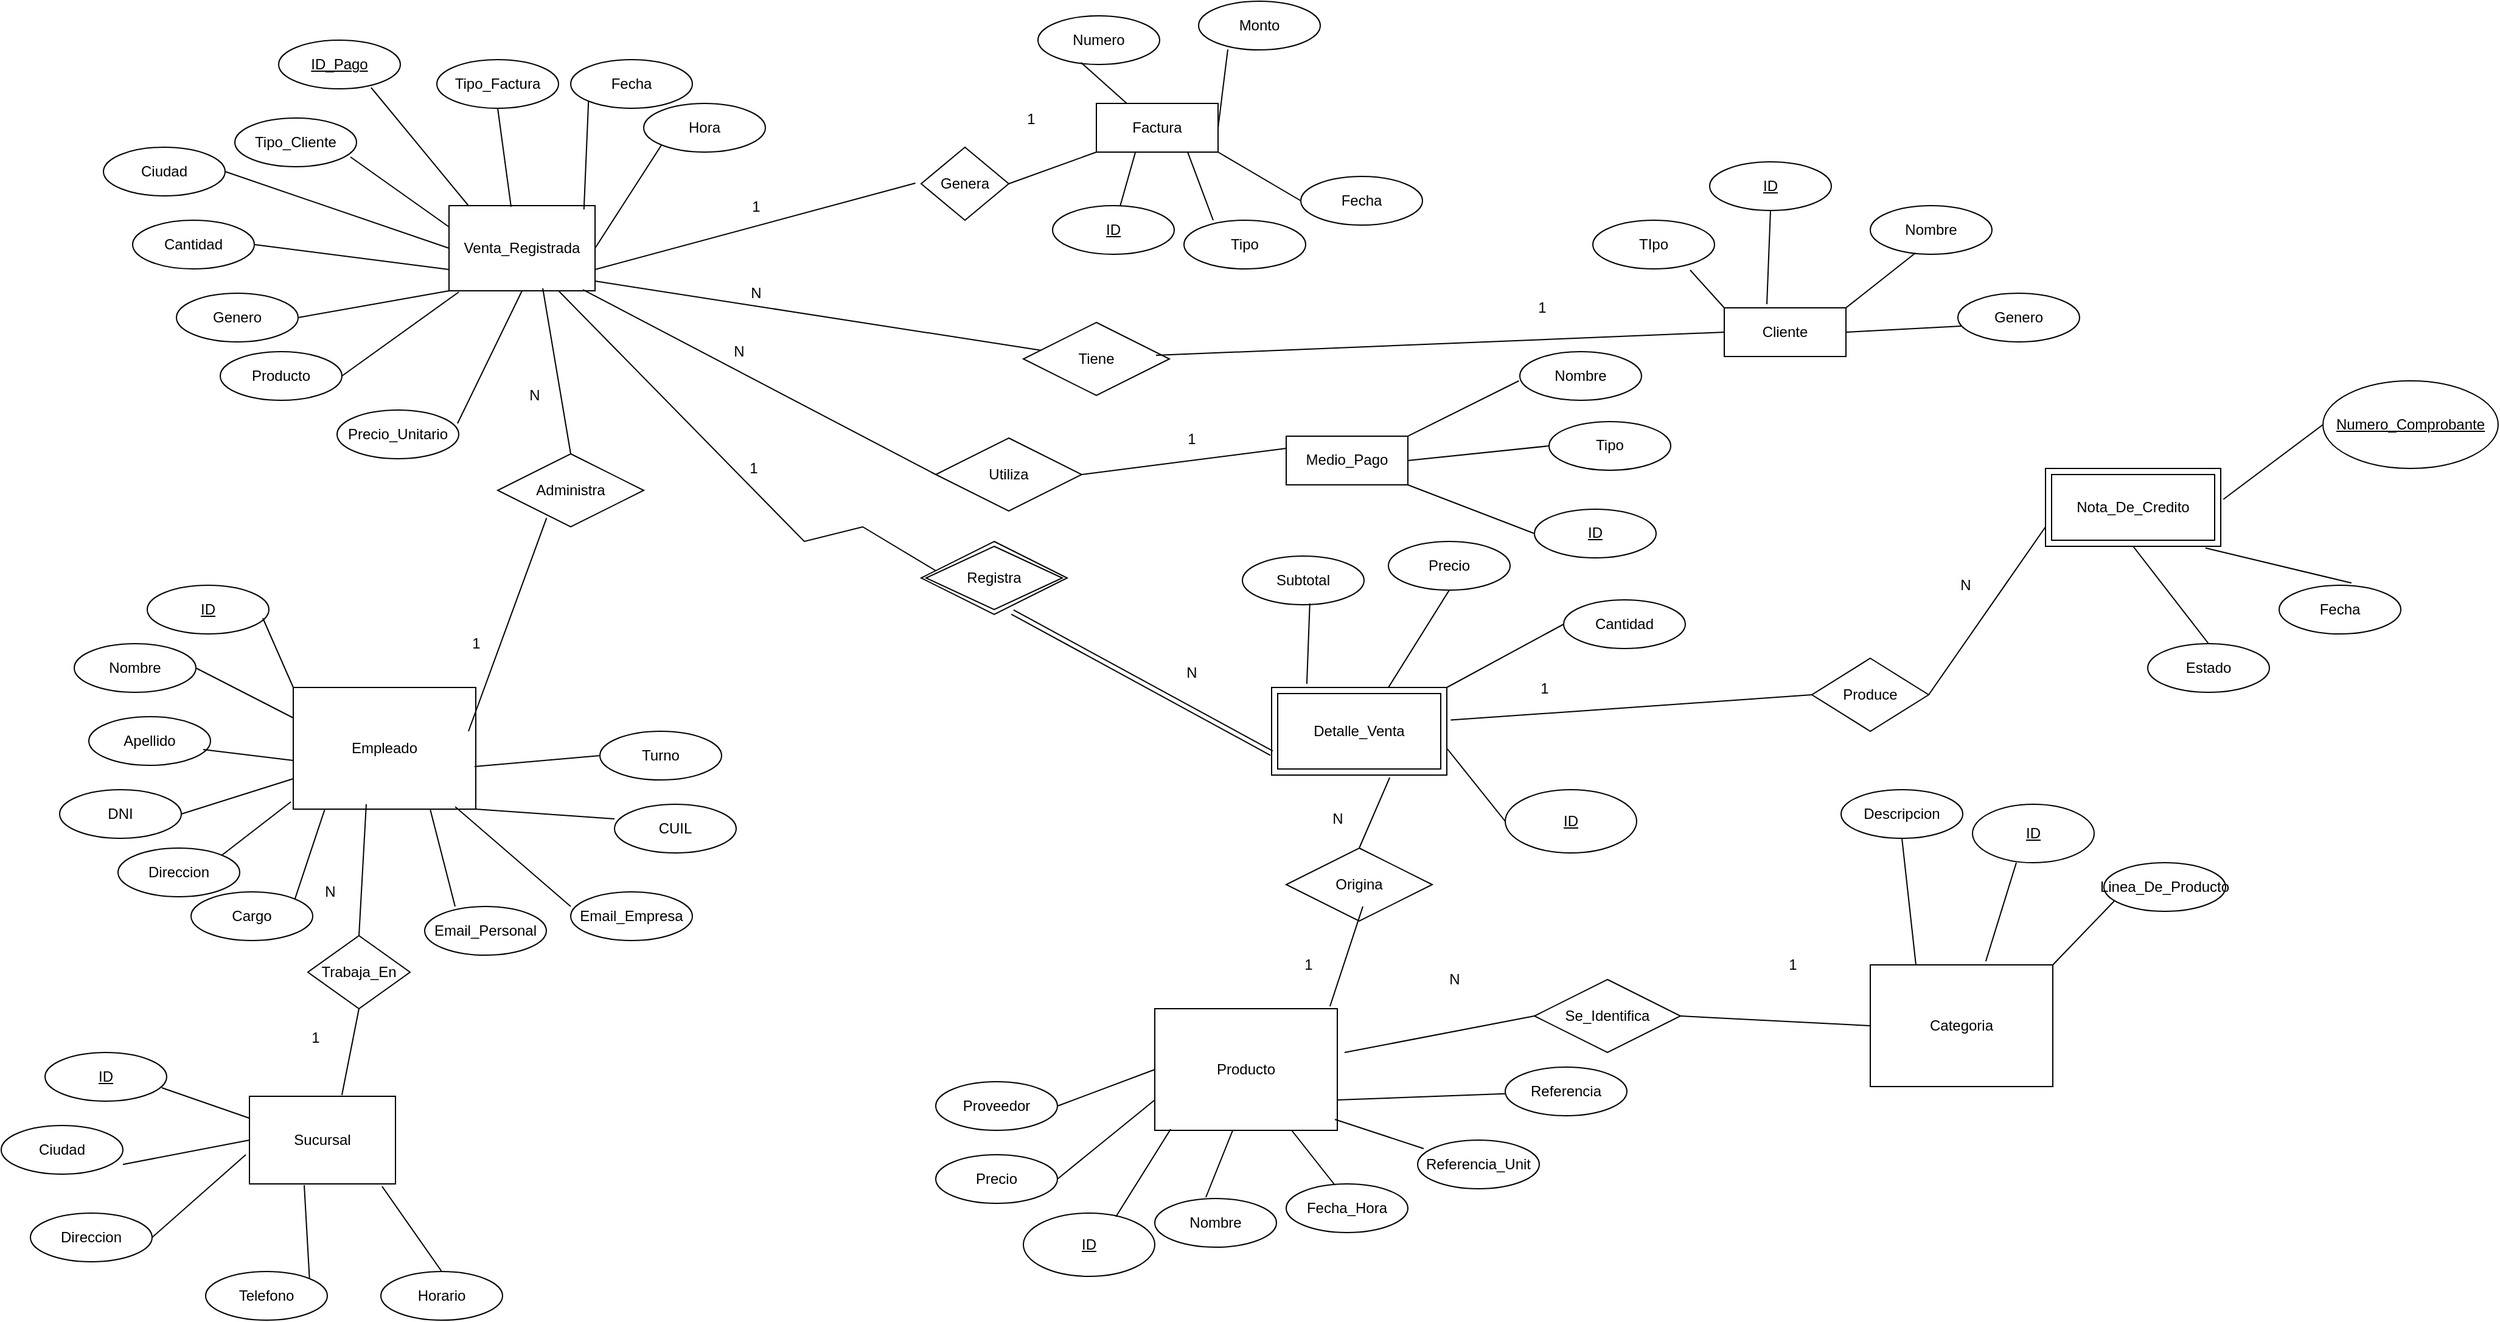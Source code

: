 <mxfile version="26.0.14">
  <diagram name="Página-1" id="UsycYZGFSsphmftQ30QH">
    <mxGraphModel grid="1" page="1" gridSize="12" guides="0" tooltips="1" connect="1" arrows="1" fold="1" pageScale="1" pageWidth="2200" pageHeight="2200" math="0" shadow="0">
      <root>
        <mxCell id="0" />
        <mxCell id="1" parent="0" />
        <mxCell id="an_xKArvUmKsYVzUiVtq-6" value="Venta_Registrada" style="whiteSpace=wrap;html=1;align=center;perimeterSpacing=0;strokeWidth=1;" vertex="1" parent="1">
          <mxGeometry x="512" y="252" width="120" height="70" as="geometry" />
        </mxCell>
        <mxCell id="an_xKArvUmKsYVzUiVtq-8" value="Tipo_Cliente" style="ellipse;whiteSpace=wrap;html=1;align=center;" vertex="1" parent="1">
          <mxGeometry x="336" y="180" width="100" height="40" as="geometry" />
        </mxCell>
        <mxCell id="an_xKArvUmKsYVzUiVtq-9" value="Tipo_Factura" style="ellipse;whiteSpace=wrap;html=1;align=center;" vertex="1" parent="1">
          <mxGeometry x="502" y="132" width="100" height="40" as="geometry" />
        </mxCell>
        <mxCell id="an_xKArvUmKsYVzUiVtq-10" value="Ciudad" style="ellipse;whiteSpace=wrap;html=1;align=center;" vertex="1" parent="1">
          <mxGeometry x="228" y="204" width="100" height="40" as="geometry" />
        </mxCell>
        <mxCell id="an_xKArvUmKsYVzUiVtq-11" value="Cliente" style="whiteSpace=wrap;html=1;align=center;" vertex="1" parent="1">
          <mxGeometry x="1560" y="336" width="100" height="40" as="geometry" />
        </mxCell>
        <mxCell id="an_xKArvUmKsYVzUiVtq-12" value="ID_Pago" style="ellipse;whiteSpace=wrap;html=1;align=center;fontStyle=4;" vertex="1" parent="1">
          <mxGeometry x="372" y="116" width="100" height="40" as="geometry" />
        </mxCell>
        <mxCell id="an_xKArvUmKsYVzUiVtq-13" value="ID" style="ellipse;whiteSpace=wrap;html=1;align=center;fontStyle=4;" vertex="1" parent="1">
          <mxGeometry x="1548" y="216" width="100" height="40" as="geometry" />
        </mxCell>
        <mxCell id="an_xKArvUmKsYVzUiVtq-17" value="ID" style="ellipse;whiteSpace=wrap;html=1;align=center;fontStyle=4;" vertex="1" parent="1">
          <mxGeometry x="984" y="1080" width="108" height="52" as="geometry" />
        </mxCell>
        <mxCell id="an_xKArvUmKsYVzUiVtq-19" value="Genero" style="ellipse;whiteSpace=wrap;html=1;align=center;" vertex="1" parent="1">
          <mxGeometry x="288" y="324" width="100" height="40" as="geometry" />
        </mxCell>
        <mxCell id="an_xKArvUmKsYVzUiVtq-20" value="Fecha" style="ellipse;whiteSpace=wrap;html=1;align=center;" vertex="1" parent="1">
          <mxGeometry x="612" y="132" width="100" height="40" as="geometry" />
        </mxCell>
        <mxCell id="an_xKArvUmKsYVzUiVtq-21" value="Cantidad" style="ellipse;whiteSpace=wrap;html=1;align=center;" vertex="1" parent="1">
          <mxGeometry x="252" y="264" width="100" height="40" as="geometry" />
        </mxCell>
        <mxCell id="an_xKArvUmKsYVzUiVtq-22" value="Precio_Unitario" style="ellipse;whiteSpace=wrap;html=1;align=center;" vertex="1" parent="1">
          <mxGeometry x="420" y="420" width="100" height="40" as="geometry" />
        </mxCell>
        <mxCell id="an_xKArvUmKsYVzUiVtq-23" value="Producto" style="ellipse;whiteSpace=wrap;html=1;align=center;" vertex="1" parent="1">
          <mxGeometry x="324" y="372" width="100" height="40" as="geometry" />
        </mxCell>
        <mxCell id="an_xKArvUmKsYVzUiVtq-26" value="Hora" style="ellipse;whiteSpace=wrap;html=1;align=center;" vertex="1" parent="1">
          <mxGeometry x="672" y="168" width="100" height="40" as="geometry" />
        </mxCell>
        <mxCell id="an_xKArvUmKsYVzUiVtq-27" value="Nombre" style="ellipse;whiteSpace=wrap;html=1;align=center;" vertex="1" parent="1">
          <mxGeometry x="1392" y="372" width="100" height="40" as="geometry" />
        </mxCell>
        <mxCell id="an_xKArvUmKsYVzUiVtq-40" value="Tiene" style="shape=rhombus;perimeter=rhombusPerimeter;whiteSpace=wrap;html=1;align=center;" vertex="1" parent="1">
          <mxGeometry x="984" y="348" width="120" height="60" as="geometry" />
        </mxCell>
        <mxCell id="an_xKArvUmKsYVzUiVtq-42" value="Utiliza" style="shape=rhombus;perimeter=rhombusPerimeter;whiteSpace=wrap;html=1;align=center;" vertex="1" parent="1">
          <mxGeometry x="912" y="443" width="120" height="60" as="geometry" />
        </mxCell>
        <mxCell id="an_xKArvUmKsYVzUiVtq-43" value="Administra" style="shape=rhombus;perimeter=rhombusPerimeter;whiteSpace=wrap;html=1;align=center;" vertex="1" parent="1">
          <mxGeometry x="552" y="456" width="120" height="60" as="geometry" />
        </mxCell>
        <mxCell id="an_xKArvUmKsYVzUiVtq-47" value="1" style="text;html=1;align=center;verticalAlign=middle;resizable=0;points=[];autosize=1;strokeColor=none;fillColor=none;" vertex="1" parent="1">
          <mxGeometry x="1392" y="324" width="36" height="24" as="geometry" />
        </mxCell>
        <mxCell id="an_xKArvUmKsYVzUiVtq-51" value="Nombre" style="ellipse;whiteSpace=wrap;html=1;align=center;" vertex="1" parent="1">
          <mxGeometry x="1680" y="252" width="100" height="40" as="geometry" />
        </mxCell>
        <mxCell id="an_xKArvUmKsYVzUiVtq-52" value="Genero" style="ellipse;whiteSpace=wrap;html=1;align=center;" vertex="1" parent="1">
          <mxGeometry x="1752" y="324" width="100" height="40" as="geometry" />
        </mxCell>
        <mxCell id="an_xKArvUmKsYVzUiVtq-55" value="TIpo" style="ellipse;whiteSpace=wrap;html=1;align=center;" vertex="1" parent="1">
          <mxGeometry x="1452" y="264" width="100" height="40" as="geometry" />
        </mxCell>
        <mxCell id="an_xKArvUmKsYVzUiVtq-58" value="N" style="text;html=1;align=center;verticalAlign=middle;resizable=0;points=[];autosize=1;strokeColor=none;fillColor=none;" vertex="1" parent="1">
          <mxGeometry x="732" y="360" width="36" height="24" as="geometry" />
        </mxCell>
        <mxCell id="an_xKArvUmKsYVzUiVtq-66" value="" style="endArrow=none;html=1;rounded=0;entryX=0;entryY=0.5;entryDx=0;entryDy=0;exitX=0.908;exitY=0.45;exitDx=0;exitDy=0;exitPerimeter=0;" edge="1" parent="1" source="an_xKArvUmKsYVzUiVtq-40" target="an_xKArvUmKsYVzUiVtq-11">
          <mxGeometry width="50" height="50" relative="1" as="geometry">
            <mxPoint x="1044" y="458" as="sourcePoint" />
            <mxPoint x="1094" y="408" as="targetPoint" />
          </mxGeometry>
        </mxCell>
        <mxCell id="an_xKArvUmKsYVzUiVtq-67" value="Medio_Pago" style="whiteSpace=wrap;html=1;align=center;" vertex="1" parent="1">
          <mxGeometry x="1200" y="441.48" width="100" height="40" as="geometry" />
        </mxCell>
        <mxCell id="an_xKArvUmKsYVzUiVtq-68" value="1" style="text;html=1;align=center;verticalAlign=middle;resizable=0;points=[];autosize=1;strokeColor=none;fillColor=none;" vertex="1" parent="1">
          <mxGeometry x="1104" y="432" width="36" height="24" as="geometry" />
        </mxCell>
        <mxCell id="an_xKArvUmKsYVzUiVtq-69" value="Tipo" style="ellipse;whiteSpace=wrap;html=1;align=center;" vertex="1" parent="1">
          <mxGeometry x="1416" y="429.48" width="100" height="40" as="geometry" />
        </mxCell>
        <mxCell id="an_xKArvUmKsYVzUiVtq-73" value="ID" style="ellipse;whiteSpace=wrap;html=1;align=center;fontStyle=4;" vertex="1" parent="1">
          <mxGeometry x="1404" y="501.48" width="100" height="40" as="geometry" />
        </mxCell>
        <mxCell id="an_xKArvUmKsYVzUiVtq-75" value="" style="endArrow=none;html=1;rounded=0;entryX=0;entryY=0.25;entryDx=0;entryDy=0;exitX=1;exitY=0.5;exitDx=0;exitDy=0;" edge="1" parent="1" source="an_xKArvUmKsYVzUiVtq-42" target="an_xKArvUmKsYVzUiVtq-67">
          <mxGeometry width="50" height="50" relative="1" as="geometry">
            <mxPoint x="1068" y="529" as="sourcePoint" />
            <mxPoint x="1118" y="479" as="targetPoint" />
          </mxGeometry>
        </mxCell>
        <mxCell id="an_xKArvUmKsYVzUiVtq-77" value="N" style="text;html=1;align=center;verticalAlign=middle;resizable=0;points=[];autosize=1;strokeColor=none;fillColor=none;" vertex="1" parent="1">
          <mxGeometry x="746" y="312" width="36" height="24" as="geometry" />
        </mxCell>
        <mxCell id="an_xKArvUmKsYVzUiVtq-92" style="edgeStyle=none;rounded=0;orthogonalLoop=1;jettySize=auto;html=1;" edge="1" parent="1" source="an_xKArvUmKsYVzUiVtq-82">
          <mxGeometry relative="1" as="geometry">
            <mxPoint x="492" y="668" as="targetPoint" />
          </mxGeometry>
        </mxCell>
        <mxCell id="an_xKArvUmKsYVzUiVtq-82" value="Empleado" style="whiteSpace=wrap;html=1;align=center;" vertex="1" parent="1">
          <mxGeometry x="384" y="648" width="150" height="100" as="geometry" />
        </mxCell>
        <mxCell id="an_xKArvUmKsYVzUiVtq-85" value="ID" style="ellipse;whiteSpace=wrap;html=1;align=center;fontStyle=4;" vertex="1" parent="1">
          <mxGeometry x="264" y="564" width="100" height="40" as="geometry" />
        </mxCell>
        <mxCell id="an_xKArvUmKsYVzUiVtq-87" value="1" style="text;html=1;align=center;verticalAlign=middle;resizable=0;points=[];autosize=1;strokeColor=none;fillColor=none;" vertex="1" parent="1">
          <mxGeometry x="516" y="600" width="36" height="24" as="geometry" />
        </mxCell>
        <mxCell id="an_xKArvUmKsYVzUiVtq-89" value="N" style="text;html=1;align=center;verticalAlign=middle;resizable=0;points=[];autosize=1;strokeColor=none;fillColor=none;" vertex="1" parent="1">
          <mxGeometry x="564" y="396" width="36" height="24" as="geometry" />
        </mxCell>
        <mxCell id="an_xKArvUmKsYVzUiVtq-93" value="Email_Empresa" style="ellipse;whiteSpace=wrap;html=1;align=center;" vertex="1" parent="1">
          <mxGeometry x="612" y="816" width="100" height="40" as="geometry" />
        </mxCell>
        <mxCell id="an_xKArvUmKsYVzUiVtq-94" value="Email_Personal" style="ellipse;whiteSpace=wrap;html=1;align=center;" vertex="1" parent="1">
          <mxGeometry x="492" y="828" width="100" height="40" as="geometry" />
        </mxCell>
        <mxCell id="an_xKArvUmKsYVzUiVtq-95" value="Direccion" style="ellipse;whiteSpace=wrap;html=1;align=center;" vertex="1" parent="1">
          <mxGeometry x="240" y="780" width="100" height="40" as="geometry" />
        </mxCell>
        <mxCell id="an_xKArvUmKsYVzUiVtq-96" value="DNI" style="ellipse;whiteSpace=wrap;html=1;align=center;" vertex="1" parent="1">
          <mxGeometry x="192" y="732" width="100" height="40" as="geometry" />
        </mxCell>
        <mxCell id="an_xKArvUmKsYVzUiVtq-97" value="Apellido" style="ellipse;whiteSpace=wrap;html=1;align=center;" vertex="1" parent="1">
          <mxGeometry x="216" y="672" width="100" height="40" as="geometry" />
        </mxCell>
        <mxCell id="an_xKArvUmKsYVzUiVtq-98" value="Nombre" style="ellipse;whiteSpace=wrap;html=1;align=center;" vertex="1" parent="1">
          <mxGeometry x="204" y="612" width="100" height="40" as="geometry" />
        </mxCell>
        <mxCell id="an_xKArvUmKsYVzUiVtq-99" value="" style="endArrow=none;html=1;rounded=0;entryX=0.335;entryY=0.878;entryDx=0;entryDy=0;entryPerimeter=0;exitX=0.96;exitY=0.36;exitDx=0;exitDy=0;exitPerimeter=0;" edge="1" parent="1" source="an_xKArvUmKsYVzUiVtq-82" target="an_xKArvUmKsYVzUiVtq-43">
          <mxGeometry width="50" height="50" relative="1" as="geometry">
            <mxPoint x="576" y="686" as="sourcePoint" />
            <mxPoint x="626" y="636" as="targetPoint" />
          </mxGeometry>
        </mxCell>
        <mxCell id="an_xKArvUmKsYVzUiVtq-100" value="Descripcion" style="ellipse;whiteSpace=wrap;html=1;align=center;" vertex="1" parent="1">
          <mxGeometry x="1656" y="732" width="100" height="40" as="geometry" />
        </mxCell>
        <mxCell id="an_xKArvUmKsYVzUiVtq-101" value="Cargo" style="ellipse;whiteSpace=wrap;html=1;align=center;" vertex="1" parent="1">
          <mxGeometry x="300" y="816" width="100" height="40" as="geometry" />
        </mxCell>
        <mxCell id="an_xKArvUmKsYVzUiVtq-102" value="CUIL" style="ellipse;whiteSpace=wrap;html=1;align=center;" vertex="1" parent="1">
          <mxGeometry x="648" y="744" width="100" height="40" as="geometry" />
        </mxCell>
        <mxCell id="an_xKArvUmKsYVzUiVtq-105" value="Turno" style="ellipse;whiteSpace=wrap;html=1;align=center;" vertex="1" parent="1">
          <mxGeometry x="636" y="684" width="100" height="40" as="geometry" />
        </mxCell>
        <mxCell id="an_xKArvUmKsYVzUiVtq-117" value="ID" style="ellipse;whiteSpace=wrap;html=1;align=center;fontStyle=4;" vertex="1" parent="1">
          <mxGeometry x="1764" y="744" width="100" height="48" as="geometry" />
        </mxCell>
        <mxCell id="an_xKArvUmKsYVzUiVtq-120" value="Linea_De_Producto" style="ellipse;whiteSpace=wrap;html=1;align=center;" vertex="1" parent="1">
          <mxGeometry x="1872" y="792" width="100" height="40" as="geometry" />
        </mxCell>
        <mxCell id="an_xKArvUmKsYVzUiVtq-123" value="Categoria" style="whiteSpace=wrap;html=1;align=center;" vertex="1" parent="1">
          <mxGeometry x="1680" y="876" width="150" height="100" as="geometry" />
        </mxCell>
        <mxCell id="an_xKArvUmKsYVzUiVtq-125" value="Producto" style="whiteSpace=wrap;html=1;align=center;" vertex="1" parent="1">
          <mxGeometry x="1092" y="912" width="150" height="100" as="geometry" />
        </mxCell>
        <mxCell id="an_xKArvUmKsYVzUiVtq-129" value="Se_Identifica" style="shape=rhombus;perimeter=rhombusPerimeter;whiteSpace=wrap;html=1;align=center;" vertex="1" parent="1">
          <mxGeometry x="1404" y="888" width="120" height="60" as="geometry" />
        </mxCell>
        <mxCell id="an_xKArvUmKsYVzUiVtq-130" value="1" style="text;html=1;align=center;verticalAlign=middle;resizable=0;points=[];autosize=1;strokeColor=none;fillColor=none;" vertex="1" parent="1">
          <mxGeometry x="1598" y="864" width="36" height="24" as="geometry" />
        </mxCell>
        <mxCell id="an_xKArvUmKsYVzUiVtq-131" value="N" style="text;html=1;align=center;verticalAlign=middle;resizable=0;points=[];autosize=1;strokeColor=none;fillColor=none;" vertex="1" parent="1">
          <mxGeometry x="1320" y="876" width="36" height="24" as="geometry" />
        </mxCell>
        <mxCell id="an_xKArvUmKsYVzUiVtq-133" value="" style="endArrow=none;html=1;rounded=0;entryX=0;entryY=0.5;entryDx=0;entryDy=0;exitX=1;exitY=0.5;exitDx=0;exitDy=0;" edge="1" parent="1" source="an_xKArvUmKsYVzUiVtq-129" target="an_xKArvUmKsYVzUiVtq-123">
          <mxGeometry width="50" height="50" relative="1" as="geometry">
            <mxPoint x="1560" y="950" as="sourcePoint" />
            <mxPoint x="1610" y="900" as="targetPoint" />
          </mxGeometry>
        </mxCell>
        <mxCell id="an_xKArvUmKsYVzUiVtq-134" value="Precio" style="ellipse;whiteSpace=wrap;html=1;align=center;" vertex="1" parent="1">
          <mxGeometry x="912" y="1032" width="100" height="40" as="geometry" />
        </mxCell>
        <mxCell id="an_xKArvUmKsYVzUiVtq-136" value="Referencia" style="ellipse;whiteSpace=wrap;html=1;align=center;" vertex="1" parent="1">
          <mxGeometry x="1380" y="960" width="100" height="40" as="geometry" />
        </mxCell>
        <mxCell id="an_xKArvUmKsYVzUiVtq-137" value="Nombre" style="ellipse;whiteSpace=wrap;html=1;align=center;" vertex="1" parent="1">
          <mxGeometry x="1092" y="1068" width="100" height="40" as="geometry" />
        </mxCell>
        <mxCell id="an_xKArvUmKsYVzUiVtq-139" value="Referencia_Unit" style="ellipse;whiteSpace=wrap;html=1;align=center;" vertex="1" parent="1">
          <mxGeometry x="1308" y="1020" width="100" height="40" as="geometry" />
        </mxCell>
        <mxCell id="an_xKArvUmKsYVzUiVtq-142" value="Fecha_Hora" style="ellipse;whiteSpace=wrap;html=1;align=center;" vertex="1" parent="1">
          <mxGeometry x="1200" y="1056" width="100" height="40" as="geometry" />
        </mxCell>
        <mxCell id="an_xKArvUmKsYVzUiVtq-149" value="Proveedor" style="ellipse;whiteSpace=wrap;html=1;align=center;" vertex="1" parent="1">
          <mxGeometry x="912" y="972" width="100" height="40" as="geometry" />
        </mxCell>
        <mxCell id="an_xKArvUmKsYVzUiVtq-152" value="ID" style="ellipse;whiteSpace=wrap;html=1;align=center;fontStyle=4;" vertex="1" parent="1">
          <mxGeometry x="1380" y="732" width="108" height="52" as="geometry" />
        </mxCell>
        <mxCell id="an_xKArvUmKsYVzUiVtq-155" value="Cantidad" style="ellipse;whiteSpace=wrap;html=1;align=center;" vertex="1" parent="1">
          <mxGeometry x="1428" y="576" width="100" height="40" as="geometry" />
        </mxCell>
        <mxCell id="an_xKArvUmKsYVzUiVtq-158" value="Origina" style="shape=rhombus;perimeter=rhombusPerimeter;whiteSpace=wrap;html=1;align=center;" vertex="1" parent="1">
          <mxGeometry x="1200" y="780" width="120" height="60" as="geometry" />
        </mxCell>
        <mxCell id="an_xKArvUmKsYVzUiVtq-160" value="" style="endArrow=none;html=1;rounded=0;entryX=0.5;entryY=1;entryDx=0;entryDy=0;" edge="1" parent="1">
          <mxGeometry width="50" height="50" relative="1" as="geometry">
            <mxPoint x="1236" y="910" as="sourcePoint" />
            <mxPoint x="1263" y="828" as="targetPoint" />
          </mxGeometry>
        </mxCell>
        <mxCell id="an_xKArvUmKsYVzUiVtq-162" value="N" style="text;html=1;align=center;verticalAlign=middle;resizable=0;points=[];autosize=1;strokeColor=none;fillColor=none;" vertex="1" parent="1">
          <mxGeometry x="1224" y="744" width="36" height="24" as="geometry" />
        </mxCell>
        <mxCell id="an_xKArvUmKsYVzUiVtq-163" value="1" style="text;html=1;align=center;verticalAlign=middle;resizable=0;points=[];autosize=1;strokeColor=none;fillColor=none;" vertex="1" parent="1">
          <mxGeometry x="1200" y="864" width="36" height="24" as="geometry" />
        </mxCell>
        <mxCell id="an_xKArvUmKsYVzUiVtq-168" value="" style="endArrow=none;html=1;rounded=0;entryX=0.75;entryY=1;entryDx=0;entryDy=0;exitX=0.1;exitY=0.4;exitDx=0;exitDy=0;exitPerimeter=0;" edge="1" parent="1" source="an_xKArvUmKsYVzUiVtq-237" target="an_xKArvUmKsYVzUiVtq-6">
          <mxGeometry width="50" height="50" relative="1" as="geometry">
            <mxPoint x="927.13" y="586.435" as="sourcePoint" />
            <mxPoint x="878" y="492" as="targetPoint" />
            <Array as="points">
              <mxPoint x="852" y="516" />
              <mxPoint x="804" y="528" />
            </Array>
          </mxGeometry>
        </mxCell>
        <mxCell id="an_xKArvUmKsYVzUiVtq-169" value="1" style="text;html=1;align=center;verticalAlign=middle;resizable=0;points=[];autosize=1;strokeColor=none;fillColor=none;" vertex="1" parent="1">
          <mxGeometry x="744" y="456" width="36" height="24" as="geometry" />
        </mxCell>
        <mxCell id="an_xKArvUmKsYVzUiVtq-170" value="N" style="text;html=1;align=center;verticalAlign=middle;resizable=0;points=[];autosize=1;strokeColor=none;fillColor=none;" vertex="1" parent="1">
          <mxGeometry x="1104" y="624" width="36" height="24" as="geometry" />
        </mxCell>
        <mxCell id="an_xKArvUmKsYVzUiVtq-172" value="Sucursal" style="whiteSpace=wrap;html=1;align=center;" vertex="1" parent="1">
          <mxGeometry x="348" y="984" width="120" height="72" as="geometry" />
        </mxCell>
        <mxCell id="an_xKArvUmKsYVzUiVtq-174" value="ID" style="ellipse;whiteSpace=wrap;html=1;align=center;fontStyle=4;" vertex="1" parent="1">
          <mxGeometry x="180" y="948" width="100" height="40" as="geometry" />
        </mxCell>
        <mxCell id="an_xKArvUmKsYVzUiVtq-176" value="Ciudad" style="ellipse;whiteSpace=wrap;html=1;align=center;" vertex="1" parent="1">
          <mxGeometry x="144" y="1008" width="100" height="40" as="geometry" />
        </mxCell>
        <mxCell id="an_xKArvUmKsYVzUiVtq-177" value="Direccion" style="ellipse;whiteSpace=wrap;html=1;align=center;" vertex="1" parent="1">
          <mxGeometry x="168" y="1080" width="100" height="40" as="geometry" />
        </mxCell>
        <mxCell id="an_xKArvUmKsYVzUiVtq-178" value="Horario" style="ellipse;whiteSpace=wrap;html=1;align=center;" vertex="1" parent="1">
          <mxGeometry x="456" y="1128" width="100" height="40" as="geometry" />
        </mxCell>
        <mxCell id="an_xKArvUmKsYVzUiVtq-179" value="Telefono" style="ellipse;whiteSpace=wrap;html=1;align=center;" vertex="1" parent="1">
          <mxGeometry x="312" y="1128" width="100" height="40" as="geometry" />
        </mxCell>
        <mxCell id="an_xKArvUmKsYVzUiVtq-180" value="" style="endArrow=none;html=1;rounded=0;entryX=0;entryY=0.25;entryDx=0;entryDy=0;exitX=0.96;exitY=0.725;exitDx=0;exitDy=0;exitPerimeter=0;" edge="1" parent="1" source="an_xKArvUmKsYVzUiVtq-174" target="an_xKArvUmKsYVzUiVtq-172">
          <mxGeometry width="50" height="50" relative="1" as="geometry">
            <mxPoint x="276" y="998" as="sourcePoint" />
            <mxPoint x="326" y="948" as="targetPoint" />
          </mxGeometry>
        </mxCell>
        <mxCell id="an_xKArvUmKsYVzUiVtq-181" value="" style="endArrow=none;html=1;rounded=0;entryX=0;entryY=0.5;entryDx=0;entryDy=0;exitX=1;exitY=0.5;exitDx=0;exitDy=0;" edge="1" parent="1" target="an_xKArvUmKsYVzUiVtq-172">
          <mxGeometry width="50" height="50" relative="1" as="geometry">
            <mxPoint x="244" y="1040" as="sourcePoint" />
            <mxPoint x="302" y="1056" as="targetPoint" />
          </mxGeometry>
        </mxCell>
        <mxCell id="an_xKArvUmKsYVzUiVtq-182" value="" style="endArrow=none;html=1;rounded=0;entryX=-0.025;entryY=0.667;entryDx=0;entryDy=0;entryPerimeter=0;exitX=1;exitY=0.5;exitDx=0;exitDy=0;" edge="1" parent="1" source="an_xKArvUmKsYVzUiVtq-177" target="an_xKArvUmKsYVzUiVtq-172">
          <mxGeometry width="50" height="50" relative="1" as="geometry">
            <mxPoint x="276" y="1094" as="sourcePoint" />
            <mxPoint x="326" y="1044" as="targetPoint" />
          </mxGeometry>
        </mxCell>
        <mxCell id="an_xKArvUmKsYVzUiVtq-183" value="" style="endArrow=none;html=1;rounded=0;exitX=1;exitY=0;exitDx=0;exitDy=0;entryX=0.375;entryY=1.014;entryDx=0;entryDy=0;entryPerimeter=0;" edge="1" parent="1" source="an_xKArvUmKsYVzUiVtq-179" target="an_xKArvUmKsYVzUiVtq-172">
          <mxGeometry width="50" height="50" relative="1" as="geometry">
            <mxPoint x="432" y="1142" as="sourcePoint" />
            <mxPoint x="482" y="1092" as="targetPoint" />
          </mxGeometry>
        </mxCell>
        <mxCell id="an_xKArvUmKsYVzUiVtq-184" value="" style="endArrow=none;html=1;rounded=0;exitX=0.908;exitY=1.028;exitDx=0;exitDy=0;exitPerimeter=0;entryX=0.5;entryY=0;entryDx=0;entryDy=0;" edge="1" parent="1" source="an_xKArvUmKsYVzUiVtq-172" target="an_xKArvUmKsYVzUiVtq-178">
          <mxGeometry width="50" height="50" relative="1" as="geometry">
            <mxPoint x="504" y="1094" as="sourcePoint" />
            <mxPoint x="516" y="1116" as="targetPoint" />
          </mxGeometry>
        </mxCell>
        <mxCell id="an_xKArvUmKsYVzUiVtq-188" value="1" style="text;html=1;align=center;verticalAlign=middle;resizable=0;points=[];autosize=1;strokeColor=none;fillColor=none;" vertex="1" parent="1">
          <mxGeometry x="384" y="924" width="36" height="24" as="geometry" />
        </mxCell>
        <mxCell id="an_xKArvUmKsYVzUiVtq-189" value="N" style="text;html=1;align=center;verticalAlign=middle;resizable=0;points=[];autosize=1;strokeColor=none;fillColor=none;" vertex="1" parent="1">
          <mxGeometry x="396" y="804" width="36" height="24" as="geometry" />
        </mxCell>
        <mxCell id="an_xKArvUmKsYVzUiVtq-191" value="" style="endArrow=none;html=1;rounded=0;exitX=0.99;exitY=0.275;exitDx=0;exitDy=0;exitPerimeter=0;entryX=0.5;entryY=1;entryDx=0;entryDy=0;" edge="1" parent="1" source="an_xKArvUmKsYVzUiVtq-22" target="an_xKArvUmKsYVzUiVtq-6">
          <mxGeometry width="50" height="50" relative="1" as="geometry">
            <mxPoint x="540" y="506" as="sourcePoint" />
            <mxPoint x="588" y="420" as="targetPoint" />
          </mxGeometry>
        </mxCell>
        <mxCell id="an_xKArvUmKsYVzUiVtq-206" value="Factura" style="whiteSpace=wrap;html=1;align=center;" vertex="1" parent="1">
          <mxGeometry x="1044" y="168" width="100" height="40" as="geometry" />
        </mxCell>
        <mxCell id="an_xKArvUmKsYVzUiVtq-207" value="Genera" style="shape=rhombus;perimeter=rhombusPerimeter;whiteSpace=wrap;html=1;align=center;" vertex="1" parent="1">
          <mxGeometry x="900" y="204" width="72" height="60" as="geometry" />
        </mxCell>
        <mxCell id="an_xKArvUmKsYVzUiVtq-208" value="" style="endArrow=none;html=1;rounded=0;entryX=0;entryY=1;entryDx=0;entryDy=0;exitX=1;exitY=0.5;exitDx=0;exitDy=0;" edge="1" parent="1" source="an_xKArvUmKsYVzUiVtq-207" target="an_xKArvUmKsYVzUiVtq-206">
          <mxGeometry width="50" height="50" relative="1" as="geometry">
            <mxPoint x="972" y="266" as="sourcePoint" />
            <mxPoint x="1022" y="216" as="targetPoint" />
          </mxGeometry>
        </mxCell>
        <mxCell id="an_xKArvUmKsYVzUiVtq-209" value="" style="endArrow=none;html=1;rounded=0;entryX=-0.065;entryY=0.492;entryDx=0;entryDy=0;entryPerimeter=0;exitX=1;exitY=0.75;exitDx=0;exitDy=0;" edge="1" parent="1" source="an_xKArvUmKsYVzUiVtq-6" target="an_xKArvUmKsYVzUiVtq-207">
          <mxGeometry width="50" height="50" relative="1" as="geometry">
            <mxPoint x="660" y="300" as="sourcePoint" />
            <mxPoint x="840" y="240" as="targetPoint" />
          </mxGeometry>
        </mxCell>
        <mxCell id="an_xKArvUmKsYVzUiVtq-210" value="" style="endArrow=none;html=1;rounded=0;exitX=1;exitY=0.5;exitDx=0;exitDy=0;entryX=0;entryY=1;entryDx=0;entryDy=0;" edge="1" parent="1" source="an_xKArvUmKsYVzUiVtq-6" target="an_xKArvUmKsYVzUiVtq-26">
          <mxGeometry width="50" height="50" relative="1" as="geometry">
            <mxPoint x="720" y="242" as="sourcePoint" />
            <mxPoint x="770" y="192" as="targetPoint" />
          </mxGeometry>
        </mxCell>
        <mxCell id="an_xKArvUmKsYVzUiVtq-211" value="1" style="text;html=1;align=center;verticalAlign=middle;resizable=0;points=[];autosize=1;strokeColor=none;fillColor=none;" vertex="1" parent="1">
          <mxGeometry x="746" y="241" width="36" height="24" as="geometry" />
        </mxCell>
        <mxCell id="an_xKArvUmKsYVzUiVtq-212" value="1" style="text;html=1;align=center;verticalAlign=middle;resizable=0;points=[];autosize=1;strokeColor=none;fillColor=none;" vertex="1" parent="1">
          <mxGeometry x="972" y="169" width="36" height="24" as="geometry" />
        </mxCell>
        <mxCell id="an_xKArvUmKsYVzUiVtq-213" value="" style="endArrow=none;html=1;rounded=0;entryX=0;entryY=1;entryDx=0;entryDy=0;exitX=0.924;exitY=0.045;exitDx=0;exitDy=0;exitPerimeter=0;" edge="1" parent="1" source="an_xKArvUmKsYVzUiVtq-6" target="an_xKArvUmKsYVzUiVtq-20">
          <mxGeometry width="50" height="50" relative="1" as="geometry">
            <mxPoint x="636" y="218" as="sourcePoint" />
            <mxPoint x="686" y="168" as="targetPoint" />
          </mxGeometry>
        </mxCell>
        <mxCell id="an_xKArvUmKsYVzUiVtq-215" value="Tipo" style="ellipse;whiteSpace=wrap;html=1;align=center;" vertex="1" parent="1">
          <mxGeometry x="1116" y="264" width="100" height="40" as="geometry" />
        </mxCell>
        <mxCell id="an_xKArvUmKsYVzUiVtq-216" value="Fecha" style="ellipse;whiteSpace=wrap;html=1;align=center;" vertex="1" parent="1">
          <mxGeometry x="1212" y="228" width="100" height="40" as="geometry" />
        </mxCell>
        <mxCell id="an_xKArvUmKsYVzUiVtq-217" value="" style="endArrow=none;html=1;rounded=0;entryX=0.322;entryY=0.992;entryDx=0;entryDy=0;entryPerimeter=0;" edge="1" parent="1" source="an_xKArvUmKsYVzUiVtq-223" target="an_xKArvUmKsYVzUiVtq-206">
          <mxGeometry width="50" height="50" relative="1" as="geometry">
            <mxPoint x="1050.3" y="277.68" as="sourcePoint" />
            <mxPoint x="1106" y="216" as="targetPoint" />
          </mxGeometry>
        </mxCell>
        <mxCell id="an_xKArvUmKsYVzUiVtq-218" value="" style="endArrow=none;html=1;rounded=0;exitX=0.24;exitY=0;exitDx=0;exitDy=0;exitPerimeter=0;entryX=0.75;entryY=1;entryDx=0;entryDy=0;" edge="1" parent="1" source="an_xKArvUmKsYVzUiVtq-215" target="an_xKArvUmKsYVzUiVtq-206">
          <mxGeometry width="50" height="50" relative="1" as="geometry">
            <mxPoint x="1104" y="298" as="sourcePoint" />
            <mxPoint x="1130" y="228" as="targetPoint" />
          </mxGeometry>
        </mxCell>
        <mxCell id="an_xKArvUmKsYVzUiVtq-219" value="" style="endArrow=none;html=1;rounded=0;exitX=0;exitY=0.5;exitDx=0;exitDy=0;entryX=1;entryY=1;entryDx=0;entryDy=0;" edge="1" parent="1" source="an_xKArvUmKsYVzUiVtq-216" target="an_xKArvUmKsYVzUiVtq-206">
          <mxGeometry width="50" height="50" relative="1" as="geometry">
            <mxPoint x="1197" y="248" as="sourcePoint" />
            <mxPoint x="1176" y="192" as="targetPoint" />
          </mxGeometry>
        </mxCell>
        <mxCell id="an_xKArvUmKsYVzUiVtq-220" value="Monto" style="ellipse;whiteSpace=wrap;html=1;align=center;" vertex="1" parent="1">
          <mxGeometry x="1128" y="84" width="100" height="40" as="geometry" />
        </mxCell>
        <mxCell id="an_xKArvUmKsYVzUiVtq-221" value="Numero" style="ellipse;whiteSpace=wrap;html=1;align=center;" vertex="1" parent="1">
          <mxGeometry x="996" y="96" width="100" height="40" as="geometry" />
        </mxCell>
        <mxCell id="an_xKArvUmKsYVzUiVtq-222" value="" style="endArrow=none;html=1;rounded=0;entryX=0.24;entryY=0.992;entryDx=0;entryDy=0;entryPerimeter=0;exitX=1;exitY=0.5;exitDx=0;exitDy=0;" edge="1" parent="1" source="an_xKArvUmKsYVzUiVtq-206" target="an_xKArvUmKsYVzUiVtq-220">
          <mxGeometry width="50" height="50" relative="1" as="geometry">
            <mxPoint x="1152" y="206" as="sourcePoint" />
            <mxPoint x="1202" y="156" as="targetPoint" />
          </mxGeometry>
        </mxCell>
        <mxCell id="an_xKArvUmKsYVzUiVtq-223" value="ID" style="ellipse;whiteSpace=wrap;html=1;align=center;fontStyle=4;" vertex="1" parent="1">
          <mxGeometry x="1008" y="252" width="100" height="40" as="geometry" />
        </mxCell>
        <mxCell id="an_xKArvUmKsYVzUiVtq-224" value="" style="endArrow=none;html=1;rounded=0;entryX=0.353;entryY=0.958;entryDx=0;entryDy=0;entryPerimeter=0;exitX=0.25;exitY=0;exitDx=0;exitDy=0;" edge="1" parent="1" source="an_xKArvUmKsYVzUiVtq-206" target="an_xKArvUmKsYVzUiVtq-221">
          <mxGeometry width="50" height="50" relative="1" as="geometry">
            <mxPoint x="1008" y="194" as="sourcePoint" />
            <mxPoint x="1058" y="144" as="targetPoint" />
          </mxGeometry>
        </mxCell>
        <mxCell id="an_xKArvUmKsYVzUiVtq-225" value="" style="endArrow=none;html=1;rounded=0;entryX=-0.008;entryY=0.638;entryDx=0;entryDy=0;entryPerimeter=0;exitX=1;exitY=0;exitDx=0;exitDy=0;" edge="1" parent="1" source="an_xKArvUmKsYVzUiVtq-67">
          <mxGeometry width="50" height="50" relative="1" as="geometry">
            <mxPoint x="1308" y="432.48" as="sourcePoint" />
            <mxPoint x="1391.2" y="396" as="targetPoint" />
          </mxGeometry>
        </mxCell>
        <mxCell id="an_xKArvUmKsYVzUiVtq-226" value="" style="endArrow=none;html=1;rounded=0;entryX=0;entryY=0.5;entryDx=0;entryDy=0;exitX=1;exitY=0.5;exitDx=0;exitDy=0;" edge="1" parent="1" source="an_xKArvUmKsYVzUiVtq-67" target="an_xKArvUmKsYVzUiVtq-69">
          <mxGeometry width="50" height="50" relative="1" as="geometry">
            <mxPoint x="1320" y="480.48" as="sourcePoint" />
            <mxPoint x="1370" y="430.48" as="targetPoint" />
          </mxGeometry>
        </mxCell>
        <mxCell id="an_xKArvUmKsYVzUiVtq-227" value="" style="endArrow=none;html=1;rounded=0;entryX=0;entryY=0.5;entryDx=0;entryDy=0;exitX=1;exitY=1;exitDx=0;exitDy=0;" edge="1" parent="1" source="an_xKArvUmKsYVzUiVtq-67" target="an_xKArvUmKsYVzUiVtq-73">
          <mxGeometry width="50" height="50" relative="1" as="geometry">
            <mxPoint x="1332" y="528.48" as="sourcePoint" />
            <mxPoint x="1382" y="478.48" as="targetPoint" />
          </mxGeometry>
        </mxCell>
        <mxCell id="an_xKArvUmKsYVzUiVtq-229" value="" style="endArrow=none;html=1;rounded=0;entryX=0;entryY=0.5;entryDx=0;entryDy=0;exitX=1;exitY=0;exitDx=0;exitDy=0;" edge="1" parent="1" source="an_xKArvUmKsYVzUiVtq-238" target="an_xKArvUmKsYVzUiVtq-155">
          <mxGeometry width="50" height="50" relative="1" as="geometry">
            <mxPoint x="1332" y="636" as="sourcePoint" />
            <mxPoint x="1394" y="588" as="targetPoint" />
          </mxGeometry>
        </mxCell>
        <mxCell id="an_xKArvUmKsYVzUiVtq-230" value="Subtotal" style="ellipse;whiteSpace=wrap;html=1;align=center;" vertex="1" parent="1">
          <mxGeometry x="1164" y="540" width="100" height="40" as="geometry" />
        </mxCell>
        <mxCell id="an_xKArvUmKsYVzUiVtq-231" value="" style="endArrow=none;html=1;rounded=0;entryX=0.554;entryY=0.974;entryDx=0;entryDy=0;entryPerimeter=0;exitX=0.201;exitY=-0.042;exitDx=0;exitDy=0;exitPerimeter=0;" edge="1" parent="1" source="an_xKArvUmKsYVzUiVtq-238" target="an_xKArvUmKsYVzUiVtq-230">
          <mxGeometry width="50" height="50" relative="1" as="geometry">
            <mxPoint x="1214.1" y="635.2" as="sourcePoint" />
            <mxPoint x="1214" y="576" as="targetPoint" />
          </mxGeometry>
        </mxCell>
        <mxCell id="an_xKArvUmKsYVzUiVtq-232" value="Precio" style="ellipse;whiteSpace=wrap;html=1;align=center;" vertex="1" parent="1">
          <mxGeometry x="1284" y="528" width="100" height="40" as="geometry" />
        </mxCell>
        <mxCell id="an_xKArvUmKsYVzUiVtq-233" value="" style="endArrow=none;html=1;rounded=0;entryX=0.5;entryY=1;entryDx=0;entryDy=0;" edge="1" parent="1" target="an_xKArvUmKsYVzUiVtq-232">
          <mxGeometry width="50" height="50" relative="1" as="geometry">
            <mxPoint x="1284" y="648" as="sourcePoint" />
            <mxPoint x="1346" y="588" as="targetPoint" />
          </mxGeometry>
        </mxCell>
        <mxCell id="an_xKArvUmKsYVzUiVtq-234" value="Trabaja_En" style="shape=rhombus;perimeter=rhombusPerimeter;whiteSpace=wrap;html=1;align=center;" vertex="1" parent="1">
          <mxGeometry x="396" y="852" width="84" height="60" as="geometry" />
        </mxCell>
        <mxCell id="an_xKArvUmKsYVzUiVtq-235" value="" style="endArrow=none;html=1;rounded=0;entryX=0.4;entryY=0.96;entryDx=0;entryDy=0;entryPerimeter=0;exitX=0.5;exitY=0;exitDx=0;exitDy=0;" edge="1" parent="1" source="an_xKArvUmKsYVzUiVtq-234" target="an_xKArvUmKsYVzUiVtq-82">
          <mxGeometry width="50" height="50" relative="1" as="geometry">
            <mxPoint x="432" y="830" as="sourcePoint" />
            <mxPoint x="482" y="780" as="targetPoint" />
          </mxGeometry>
        </mxCell>
        <mxCell id="an_xKArvUmKsYVzUiVtq-236" value="" style="endArrow=none;html=1;rounded=0;entryX=0.5;entryY=1;entryDx=0;entryDy=0;exitX=0.633;exitY=-0.014;exitDx=0;exitDy=0;exitPerimeter=0;" edge="1" parent="1" source="an_xKArvUmKsYVzUiVtq-172" target="an_xKArvUmKsYVzUiVtq-234">
          <mxGeometry width="50" height="50" relative="1" as="geometry">
            <mxPoint x="420" y="972" as="sourcePoint" />
            <mxPoint x="470" y="924" as="targetPoint" />
          </mxGeometry>
        </mxCell>
        <mxCell id="an_xKArvUmKsYVzUiVtq-237" value="Registra" style="shape=rhombus;double=1;perimeter=rhombusPerimeter;whiteSpace=wrap;html=1;align=center;" vertex="1" parent="1">
          <mxGeometry x="900" y="528" width="120" height="60" as="geometry" />
        </mxCell>
        <mxCell id="an_xKArvUmKsYVzUiVtq-238" value="Detalle_Venta" style="shape=ext;margin=3;double=1;whiteSpace=wrap;html=1;align=center;" vertex="1" parent="1">
          <mxGeometry x="1188" y="648" width="144" height="72" as="geometry" />
        </mxCell>
        <mxCell id="an_xKArvUmKsYVzUiVtq-240" value="" style="endArrow=none;html=1;rounded=0;entryX=0.674;entryY=1.028;entryDx=0;entryDy=0;entryPerimeter=0;exitX=0.5;exitY=0;exitDx=0;exitDy=0;" edge="1" parent="1" source="an_xKArvUmKsYVzUiVtq-158" target="an_xKArvUmKsYVzUiVtq-238">
          <mxGeometry width="50" height="50" relative="1" as="geometry">
            <mxPoint x="1260" y="794" as="sourcePoint" />
            <mxPoint x="1310" y="744" as="targetPoint" />
          </mxGeometry>
        </mxCell>
        <mxCell id="an_xKArvUmKsYVzUiVtq-241" value="" style="endArrow=none;html=1;rounded=0;entryX=0;entryY=0.5;entryDx=0;entryDy=0;" edge="1" parent="1" target="an_xKArvUmKsYVzUiVtq-152">
          <mxGeometry width="50" height="50" relative="1" as="geometry">
            <mxPoint x="1332" y="698" as="sourcePoint" />
            <mxPoint x="1382" y="648" as="targetPoint" />
          </mxGeometry>
        </mxCell>
        <mxCell id="an_xKArvUmKsYVzUiVtq-243" value="" style="shape=link;html=1;rounded=0;entryX=0;entryY=0.75;entryDx=0;entryDy=0;exitX=0.625;exitY=0.967;exitDx=0;exitDy=0;exitPerimeter=0;" edge="1" parent="1" source="an_xKArvUmKsYVzUiVtq-237" target="an_xKArvUmKsYVzUiVtq-238">
          <mxGeometry relative="1" as="geometry">
            <mxPoint x="960" y="648" as="sourcePoint" />
            <mxPoint x="1120" y="648" as="targetPoint" />
          </mxGeometry>
        </mxCell>
        <mxCell id="an_xKArvUmKsYVzUiVtq-245" value="" style="endArrow=none;html=1;rounded=0;entryX=0;entryY=0.5;entryDx=0;entryDy=0;exitX=0.993;exitY=0.65;exitDx=0;exitDy=0;exitPerimeter=0;" edge="1" parent="1" source="an_xKArvUmKsYVzUiVtq-82" target="an_xKArvUmKsYVzUiVtq-105">
          <mxGeometry width="50" height="50" relative="1" as="geometry">
            <mxPoint x="624" y="710" as="sourcePoint" />
            <mxPoint x="674" y="660" as="targetPoint" />
          </mxGeometry>
        </mxCell>
        <mxCell id="an_xKArvUmKsYVzUiVtq-246" value="" style="endArrow=none;html=1;rounded=0;entryX=0;entryY=0.3;entryDx=0;entryDy=0;entryPerimeter=0;exitX=1;exitY=1;exitDx=0;exitDy=0;" edge="1" parent="1" source="an_xKArvUmKsYVzUiVtq-82" target="an_xKArvUmKsYVzUiVtq-102">
          <mxGeometry width="50" height="50" relative="1" as="geometry">
            <mxPoint x="588" y="782" as="sourcePoint" />
            <mxPoint x="638" y="732" as="targetPoint" />
          </mxGeometry>
        </mxCell>
        <mxCell id="an_xKArvUmKsYVzUiVtq-247" value="" style="endArrow=none;html=1;rounded=0;entryX=0;entryY=0.3;entryDx=0;entryDy=0;entryPerimeter=0;exitX=0.887;exitY=0.98;exitDx=0;exitDy=0;exitPerimeter=0;" edge="1" parent="1" source="an_xKArvUmKsYVzUiVtq-82" target="an_xKArvUmKsYVzUiVtq-93">
          <mxGeometry width="50" height="50" relative="1" as="geometry">
            <mxPoint x="528" y="806" as="sourcePoint" />
            <mxPoint x="578" y="756" as="targetPoint" />
          </mxGeometry>
        </mxCell>
        <mxCell id="an_xKArvUmKsYVzUiVtq-248" value="" style="endArrow=none;html=1;rounded=0;entryX=0.75;entryY=1;entryDx=0;entryDy=0;exitX=0.25;exitY=0;exitDx=0;exitDy=0;exitPerimeter=0;" edge="1" parent="1" source="an_xKArvUmKsYVzUiVtq-94" target="an_xKArvUmKsYVzUiVtq-82">
          <mxGeometry width="50" height="50" relative="1" as="geometry">
            <mxPoint x="468" y="818" as="sourcePoint" />
            <mxPoint x="518" y="768" as="targetPoint" />
          </mxGeometry>
        </mxCell>
        <mxCell id="an_xKArvUmKsYVzUiVtq-249" value="" style="endArrow=none;html=1;rounded=0;entryX=0.173;entryY=1;entryDx=0;entryDy=0;entryPerimeter=0;exitX=1;exitY=0;exitDx=0;exitDy=0;" edge="1" parent="1" source="an_xKArvUmKsYVzUiVtq-101" target="an_xKArvUmKsYVzUiVtq-82">
          <mxGeometry width="50" height="50" relative="1" as="geometry">
            <mxPoint x="360" y="818" as="sourcePoint" />
            <mxPoint x="410" y="768" as="targetPoint" />
          </mxGeometry>
        </mxCell>
        <mxCell id="an_xKArvUmKsYVzUiVtq-250" value="" style="endArrow=none;html=1;rounded=0;entryX=-0.013;entryY=0.94;entryDx=0;entryDy=0;entryPerimeter=0;exitX=1;exitY=0;exitDx=0;exitDy=0;" edge="1" parent="1" source="an_xKArvUmKsYVzUiVtq-95" target="an_xKArvUmKsYVzUiVtq-82">
          <mxGeometry width="50" height="50" relative="1" as="geometry">
            <mxPoint x="324" y="794" as="sourcePoint" />
            <mxPoint x="374" y="744" as="targetPoint" />
          </mxGeometry>
        </mxCell>
        <mxCell id="an_xKArvUmKsYVzUiVtq-251" value="" style="endArrow=none;html=1;rounded=0;entryX=0;entryY=0.75;entryDx=0;entryDy=0;exitX=1;exitY=0.5;exitDx=0;exitDy=0;" edge="1" parent="1" source="an_xKArvUmKsYVzUiVtq-96" target="an_xKArvUmKsYVzUiVtq-82">
          <mxGeometry width="50" height="50" relative="1" as="geometry">
            <mxPoint x="264" y="758" as="sourcePoint" />
            <mxPoint x="314" y="708" as="targetPoint" />
          </mxGeometry>
        </mxCell>
        <mxCell id="an_xKArvUmKsYVzUiVtq-252" value="" style="endArrow=none;html=1;rounded=0;entryX=0;entryY=0.6;entryDx=0;entryDy=0;entryPerimeter=0;exitX=0.94;exitY=0.675;exitDx=0;exitDy=0;exitPerimeter=0;" edge="1" parent="1" source="an_xKArvUmKsYVzUiVtq-97" target="an_xKArvUmKsYVzUiVtq-82">
          <mxGeometry width="50" height="50" relative="1" as="geometry">
            <mxPoint x="264" y="710" as="sourcePoint" />
            <mxPoint x="314" y="660" as="targetPoint" />
          </mxGeometry>
        </mxCell>
        <mxCell id="an_xKArvUmKsYVzUiVtq-256" value="" style="endArrow=none;html=1;rounded=0;entryX=0;entryY=0.25;entryDx=0;entryDy=0;exitX=1;exitY=0.5;exitDx=0;exitDy=0;" edge="1" parent="1" source="an_xKArvUmKsYVzUiVtq-98" target="an_xKArvUmKsYVzUiVtq-82">
          <mxGeometry width="50" height="50" relative="1" as="geometry">
            <mxPoint x="312" y="626" as="sourcePoint" />
            <mxPoint x="362" y="576" as="targetPoint" />
          </mxGeometry>
        </mxCell>
        <mxCell id="an_xKArvUmKsYVzUiVtq-257" value="" style="endArrow=none;html=1;rounded=0;entryX=0;entryY=0;entryDx=0;entryDy=0;exitX=0.95;exitY=0.675;exitDx=0;exitDy=0;exitPerimeter=0;" edge="1" parent="1" source="an_xKArvUmKsYVzUiVtq-85" target="an_xKArvUmKsYVzUiVtq-82">
          <mxGeometry width="50" height="50" relative="1" as="geometry">
            <mxPoint x="348" y="626" as="sourcePoint" />
            <mxPoint x="398" y="576" as="targetPoint" />
          </mxGeometry>
        </mxCell>
        <mxCell id="an_xKArvUmKsYVzUiVtq-258" value="" style="endArrow=none;html=1;rounded=0;entryX=0.087;entryY=0.99;entryDx=0;entryDy=0;entryPerimeter=0;exitX=0.704;exitY=0.058;exitDx=0;exitDy=0;exitPerimeter=0;" edge="1" parent="1" source="an_xKArvUmKsYVzUiVtq-17" target="an_xKArvUmKsYVzUiVtq-125">
          <mxGeometry width="50" height="50" relative="1" as="geometry">
            <mxPoint x="1056" y="1070" as="sourcePoint" />
            <mxPoint x="1106" y="1020" as="targetPoint" />
          </mxGeometry>
        </mxCell>
        <mxCell id="an_xKArvUmKsYVzUiVtq-259" value="" style="endArrow=none;html=1;rounded=0;entryX=0;entryY=0.75;entryDx=0;entryDy=0;exitX=1;exitY=0.5;exitDx=0;exitDy=0;" edge="1" parent="1" source="an_xKArvUmKsYVzUiVtq-134" target="an_xKArvUmKsYVzUiVtq-125">
          <mxGeometry width="50" height="50" relative="1" as="geometry">
            <mxPoint x="1020" y="1034" as="sourcePoint" />
            <mxPoint x="1070" y="984" as="targetPoint" />
          </mxGeometry>
        </mxCell>
        <mxCell id="an_xKArvUmKsYVzUiVtq-260" value="" style="endArrow=none;html=1;rounded=0;entryX=0;entryY=0.5;entryDx=0;entryDy=0;exitX=1;exitY=0.5;exitDx=0;exitDy=0;" edge="1" parent="1" source="an_xKArvUmKsYVzUiVtq-149" target="an_xKArvUmKsYVzUiVtq-125">
          <mxGeometry width="50" height="50" relative="1" as="geometry">
            <mxPoint x="984" y="986" as="sourcePoint" />
            <mxPoint x="1034" y="936" as="targetPoint" />
          </mxGeometry>
        </mxCell>
        <mxCell id="an_xKArvUmKsYVzUiVtq-261" value="" style="endArrow=none;html=1;rounded=0;entryX=0.427;entryY=1;entryDx=0;entryDy=0;entryPerimeter=0;exitX=0.42;exitY=-0.025;exitDx=0;exitDy=0;exitPerimeter=0;" edge="1" parent="1" source="an_xKArvUmKsYVzUiVtq-137" target="an_xKArvUmKsYVzUiVtq-125">
          <mxGeometry width="50" height="50" relative="1" as="geometry">
            <mxPoint x="1140" y="1082" as="sourcePoint" />
            <mxPoint x="1190" y="1032" as="targetPoint" />
          </mxGeometry>
        </mxCell>
        <mxCell id="an_xKArvUmKsYVzUiVtq-262" value="" style="endArrow=none;html=1;rounded=0;entryX=0.4;entryY=0.025;entryDx=0;entryDy=0;entryPerimeter=0;exitX=0.75;exitY=1;exitDx=0;exitDy=0;" edge="1" parent="1" source="an_xKArvUmKsYVzUiVtq-125" target="an_xKArvUmKsYVzUiVtq-142">
          <mxGeometry width="50" height="50" relative="1" as="geometry">
            <mxPoint x="1200" y="1070" as="sourcePoint" />
            <mxPoint x="1250" y="1020" as="targetPoint" />
          </mxGeometry>
        </mxCell>
        <mxCell id="an_xKArvUmKsYVzUiVtq-263" value="" style="endArrow=none;html=1;rounded=0;entryX=0.05;entryY=0.175;entryDx=0;entryDy=0;entryPerimeter=0;exitX=0.987;exitY=0.91;exitDx=0;exitDy=0;exitPerimeter=0;" edge="1" parent="1" source="an_xKArvUmKsYVzUiVtq-125" target="an_xKArvUmKsYVzUiVtq-139">
          <mxGeometry width="50" height="50" relative="1" as="geometry">
            <mxPoint x="1260" y="1034" as="sourcePoint" />
            <mxPoint x="1310" y="984" as="targetPoint" />
          </mxGeometry>
        </mxCell>
        <mxCell id="an_xKArvUmKsYVzUiVtq-264" value="" style="endArrow=none;html=1;rounded=0;exitX=1;exitY=0.75;exitDx=0;exitDy=0;" edge="1" parent="1" source="an_xKArvUmKsYVzUiVtq-125" target="an_xKArvUmKsYVzUiVtq-136">
          <mxGeometry width="50" height="50" relative="1" as="geometry">
            <mxPoint x="1296" y="1010" as="sourcePoint" />
            <mxPoint x="1346" y="960" as="targetPoint" />
          </mxGeometry>
        </mxCell>
        <mxCell id="an_xKArvUmKsYVzUiVtq-265" value="" style="endArrow=none;html=1;rounded=0;entryX=0;entryY=0.5;entryDx=0;entryDy=0;exitX=1.04;exitY=0.36;exitDx=0;exitDy=0;exitPerimeter=0;" edge="1" parent="1" source="an_xKArvUmKsYVzUiVtq-125" target="an_xKArvUmKsYVzUiVtq-129">
          <mxGeometry width="50" height="50" relative="1" as="geometry">
            <mxPoint x="1284" y="962" as="sourcePoint" />
            <mxPoint x="1334" y="912" as="targetPoint" />
          </mxGeometry>
        </mxCell>
        <mxCell id="an_xKArvUmKsYVzUiVtq-266" value="" style="endArrow=none;html=1;rounded=0;entryX=0.5;entryY=1;entryDx=0;entryDy=0;exitX=0.25;exitY=0;exitDx=0;exitDy=0;" edge="1" parent="1" source="an_xKArvUmKsYVzUiVtq-123" target="an_xKArvUmKsYVzUiVtq-100">
          <mxGeometry width="50" height="50" relative="1" as="geometry">
            <mxPoint x="1668" y="830" as="sourcePoint" />
            <mxPoint x="1718" y="780" as="targetPoint" />
          </mxGeometry>
        </mxCell>
        <mxCell id="an_xKArvUmKsYVzUiVtq-267" value="" style="endArrow=none;html=1;rounded=0;entryX=0.36;entryY=1;entryDx=0;entryDy=0;entryPerimeter=0;exitX=0.633;exitY=-0.03;exitDx=0;exitDy=0;exitPerimeter=0;" edge="1" parent="1" source="an_xKArvUmKsYVzUiVtq-123" target="an_xKArvUmKsYVzUiVtq-117">
          <mxGeometry width="50" height="50" relative="1" as="geometry">
            <mxPoint x="1764" y="842" as="sourcePoint" />
            <mxPoint x="1814" y="792" as="targetPoint" />
          </mxGeometry>
        </mxCell>
        <mxCell id="an_xKArvUmKsYVzUiVtq-268" value="" style="endArrow=none;html=1;rounded=0;entryX=0.09;entryY=0.775;entryDx=0;entryDy=0;entryPerimeter=0;exitX=1;exitY=0;exitDx=0;exitDy=0;" edge="1" parent="1" source="an_xKArvUmKsYVzUiVtq-123" target="an_xKArvUmKsYVzUiVtq-120">
          <mxGeometry width="50" height="50" relative="1" as="geometry">
            <mxPoint x="1848" y="866" as="sourcePoint" />
            <mxPoint x="1898" y="816" as="targetPoint" />
          </mxGeometry>
        </mxCell>
        <mxCell id="an_xKArvUmKsYVzUiVtq-269" value="" style="endArrow=none;html=1;rounded=0;entryX=0.8;entryY=1.025;entryDx=0;entryDy=0;entryPerimeter=0;exitX=0;exitY=0;exitDx=0;exitDy=0;" edge="1" parent="1" source="an_xKArvUmKsYVzUiVtq-11" target="an_xKArvUmKsYVzUiVtq-55">
          <mxGeometry width="50" height="50" relative="1" as="geometry">
            <mxPoint x="1524" y="326" as="sourcePoint" />
            <mxPoint x="1574" y="276" as="targetPoint" />
          </mxGeometry>
        </mxCell>
        <mxCell id="an_xKArvUmKsYVzUiVtq-270" value="" style="endArrow=none;html=1;rounded=0;entryX=0.5;entryY=1;entryDx=0;entryDy=0;exitX=0.35;exitY=-0.075;exitDx=0;exitDy=0;exitPerimeter=0;" edge="1" parent="1" source="an_xKArvUmKsYVzUiVtq-11" target="an_xKArvUmKsYVzUiVtq-13">
          <mxGeometry width="50" height="50" relative="1" as="geometry">
            <mxPoint x="1572" y="302" as="sourcePoint" />
            <mxPoint x="1622" y="252" as="targetPoint" />
          </mxGeometry>
        </mxCell>
        <mxCell id="an_xKArvUmKsYVzUiVtq-271" value="" style="endArrow=none;html=1;rounded=0;entryX=0.37;entryY=0.975;entryDx=0;entryDy=0;entryPerimeter=0;exitX=1;exitY=0;exitDx=0;exitDy=0;" edge="1" parent="1" source="an_xKArvUmKsYVzUiVtq-11" target="an_xKArvUmKsYVzUiVtq-51">
          <mxGeometry width="50" height="50" relative="1" as="geometry">
            <mxPoint x="1668" y="350" as="sourcePoint" />
            <mxPoint x="1718" y="300" as="targetPoint" />
          </mxGeometry>
        </mxCell>
        <mxCell id="an_xKArvUmKsYVzUiVtq-272" value="" style="endArrow=none;html=1;rounded=0;entryX=0.03;entryY=0.675;entryDx=0;entryDy=0;entryPerimeter=0;exitX=1;exitY=0.5;exitDx=0;exitDy=0;" edge="1" parent="1" source="an_xKArvUmKsYVzUiVtq-11" target="an_xKArvUmKsYVzUiVtq-52">
          <mxGeometry width="50" height="50" relative="1" as="geometry">
            <mxPoint x="1680" y="410" as="sourcePoint" />
            <mxPoint x="1730" y="360" as="targetPoint" />
          </mxGeometry>
        </mxCell>
        <mxCell id="an_xKArvUmKsYVzUiVtq-273" value="" style="endArrow=none;html=1;rounded=0;exitX=1;exitY=0.886;exitDx=0;exitDy=0;exitPerimeter=0;" edge="1" parent="1" source="an_xKArvUmKsYVzUiVtq-6" target="an_xKArvUmKsYVzUiVtq-40">
          <mxGeometry width="50" height="50" relative="1" as="geometry">
            <mxPoint x="684" y="350" as="sourcePoint" />
            <mxPoint x="734" y="300" as="targetPoint" />
          </mxGeometry>
        </mxCell>
        <mxCell id="an_xKArvUmKsYVzUiVtq-274" value="" style="endArrow=none;html=1;rounded=0;entryX=0;entryY=0.5;entryDx=0;entryDy=0;exitX=0.917;exitY=0.986;exitDx=0;exitDy=0;exitPerimeter=0;" edge="1" parent="1" source="an_xKArvUmKsYVzUiVtq-6" target="an_xKArvUmKsYVzUiVtq-42">
          <mxGeometry width="50" height="50" relative="1" as="geometry">
            <mxPoint x="756" y="398" as="sourcePoint" />
            <mxPoint x="806" y="348" as="targetPoint" />
          </mxGeometry>
        </mxCell>
        <mxCell id="an_xKArvUmKsYVzUiVtq-275" value="" style="endArrow=none;html=1;rounded=0;entryX=0.5;entryY=1;entryDx=0;entryDy=0;exitX=0.425;exitY=0.014;exitDx=0;exitDy=0;exitPerimeter=0;" edge="1" parent="1" source="an_xKArvUmKsYVzUiVtq-6" target="an_xKArvUmKsYVzUiVtq-9">
          <mxGeometry width="50" height="50" relative="1" as="geometry">
            <mxPoint x="528" y="230" as="sourcePoint" />
            <mxPoint x="578" y="180" as="targetPoint" />
          </mxGeometry>
        </mxCell>
        <mxCell id="an_xKArvUmKsYVzUiVtq-276" value="" style="endArrow=none;html=1;rounded=0;entryX=0.133;entryY=0;entryDx=0;entryDy=0;entryPerimeter=0;exitX=0.76;exitY=0.975;exitDx=0;exitDy=0;exitPerimeter=0;" edge="1" parent="1" source="an_xKArvUmKsYVzUiVtq-12" target="an_xKArvUmKsYVzUiVtq-6">
          <mxGeometry width="50" height="50" relative="1" as="geometry">
            <mxPoint x="444" y="218" as="sourcePoint" />
            <mxPoint x="494" y="168" as="targetPoint" />
          </mxGeometry>
        </mxCell>
        <mxCell id="an_xKArvUmKsYVzUiVtq-277" value="" style="endArrow=none;html=1;rounded=0;entryX=0;entryY=0.25;entryDx=0;entryDy=0;exitX=0.95;exitY=0.8;exitDx=0;exitDy=0;exitPerimeter=0;" edge="1" parent="1" source="an_xKArvUmKsYVzUiVtq-8" target="an_xKArvUmKsYVzUiVtq-6">
          <mxGeometry width="50" height="50" relative="1" as="geometry">
            <mxPoint x="408" y="230" as="sourcePoint" />
            <mxPoint x="458" y="180" as="targetPoint" />
          </mxGeometry>
        </mxCell>
        <mxCell id="an_xKArvUmKsYVzUiVtq-278" value="" style="endArrow=none;html=1;rounded=0;entryX=0;entryY=0.5;entryDx=0;entryDy=0;exitX=1;exitY=0.5;exitDx=0;exitDy=0;" edge="1" parent="1" source="an_xKArvUmKsYVzUiVtq-10" target="an_xKArvUmKsYVzUiVtq-6">
          <mxGeometry width="50" height="50" relative="1" as="geometry">
            <mxPoint x="384" y="290" as="sourcePoint" />
            <mxPoint x="434" y="240" as="targetPoint" />
          </mxGeometry>
        </mxCell>
        <mxCell id="an_xKArvUmKsYVzUiVtq-279" value="" style="endArrow=none;html=1;rounded=0;entryX=0;entryY=0.75;entryDx=0;entryDy=0;exitX=1;exitY=0.5;exitDx=0;exitDy=0;" edge="1" parent="1" source="an_xKArvUmKsYVzUiVtq-21" target="an_xKArvUmKsYVzUiVtq-6">
          <mxGeometry width="50" height="50" relative="1" as="geometry">
            <mxPoint x="360" y="326" as="sourcePoint" />
            <mxPoint x="410" y="276" as="targetPoint" />
          </mxGeometry>
        </mxCell>
        <mxCell id="an_xKArvUmKsYVzUiVtq-280" value="" style="endArrow=none;html=1;rounded=0;entryX=0;entryY=1;entryDx=0;entryDy=0;exitX=1;exitY=0.5;exitDx=0;exitDy=0;" edge="1" parent="1" source="an_xKArvUmKsYVzUiVtq-19" target="an_xKArvUmKsYVzUiVtq-6">
          <mxGeometry width="50" height="50" relative="1" as="geometry">
            <mxPoint x="432" y="374" as="sourcePoint" />
            <mxPoint x="482" y="324" as="targetPoint" />
          </mxGeometry>
        </mxCell>
        <mxCell id="an_xKArvUmKsYVzUiVtq-281" value="" style="endArrow=none;html=1;rounded=0;entryX=0.067;entryY=1.014;entryDx=0;entryDy=0;entryPerimeter=0;exitX=1;exitY=0.5;exitDx=0;exitDy=0;" edge="1" parent="1" source="an_xKArvUmKsYVzUiVtq-23" target="an_xKArvUmKsYVzUiVtq-6">
          <mxGeometry width="50" height="50" relative="1" as="geometry">
            <mxPoint x="456" y="398" as="sourcePoint" />
            <mxPoint x="506" y="348" as="targetPoint" />
          </mxGeometry>
        </mxCell>
        <mxCell id="an_xKArvUmKsYVzUiVtq-282" value="" style="endArrow=none;html=1;rounded=0;entryX=0.642;entryY=0.971;entryDx=0;entryDy=0;entryPerimeter=0;exitX=0.5;exitY=0;exitDx=0;exitDy=0;" edge="1" parent="1" source="an_xKArvUmKsYVzUiVtq-43" target="an_xKArvUmKsYVzUiVtq-6">
          <mxGeometry width="50" height="50" relative="1" as="geometry">
            <mxPoint x="624" y="446" as="sourcePoint" />
            <mxPoint x="674" y="396" as="targetPoint" />
          </mxGeometry>
        </mxCell>
        <mxCell id="an_xKArvUmKsYVzUiVtq-287" value="Numero_Comprobante" style="ellipse;whiteSpace=wrap;html=1;align=center;fontStyle=4;" vertex="1" parent="1">
          <mxGeometry x="2052" y="396" width="144" height="72" as="geometry" />
        </mxCell>
        <mxCell id="an_xKArvUmKsYVzUiVtq-288" value="" style="endArrow=none;html=1;rounded=0;entryX=0;entryY=0.5;entryDx=0;entryDy=0;exitX=1.015;exitY=0.396;exitDx=0;exitDy=0;exitPerimeter=0;" edge="1" parent="1" source="an_xKArvUmKsYVzUiVtq-298" target="an_xKArvUmKsYVzUiVtq-287">
          <mxGeometry width="50" height="50" relative="1" as="geometry">
            <mxPoint x="2016" y="486" as="sourcePoint" />
            <mxPoint x="1754" y="48" as="targetPoint" />
          </mxGeometry>
        </mxCell>
        <mxCell id="an_xKArvUmKsYVzUiVtq-289" style="edgeStyle=none;rounded=0;orthogonalLoop=1;jettySize=auto;html=1;entryX=0;entryY=0.5;entryDx=0;entryDy=0;" edge="1" parent="1" source="an_xKArvUmKsYVzUiVtq-287" target="an_xKArvUmKsYVzUiVtq-287">
          <mxGeometry relative="1" as="geometry" />
        </mxCell>
        <mxCell id="an_xKArvUmKsYVzUiVtq-290" value="Produce" style="shape=rhombus;perimeter=rhombusPerimeter;whiteSpace=wrap;html=1;align=center;" vertex="1" parent="1">
          <mxGeometry x="1632" y="624" width="96" height="60" as="geometry" />
        </mxCell>
        <mxCell id="an_xKArvUmKsYVzUiVtq-291" value="" style="endArrow=none;html=1;rounded=0;exitX=1.022;exitY=0.372;exitDx=0;exitDy=0;exitPerimeter=0;entryX=0;entryY=0.5;entryDx=0;entryDy=0;" edge="1" parent="1" source="an_xKArvUmKsYVzUiVtq-238" target="an_xKArvUmKsYVzUiVtq-290">
          <mxGeometry width="50" height="50" relative="1" as="geometry">
            <mxPoint x="1428" y="672" as="sourcePoint" />
            <mxPoint x="1538" y="636" as="targetPoint" />
          </mxGeometry>
        </mxCell>
        <mxCell id="an_xKArvUmKsYVzUiVtq-293" value="" style="endArrow=none;html=1;rounded=0;entryX=0;entryY=0.75;entryDx=0;entryDy=0;exitX=1;exitY=0.5;exitDx=0;exitDy=0;" edge="1" parent="1" source="an_xKArvUmKsYVzUiVtq-290" target="an_xKArvUmKsYVzUiVtq-298">
          <mxGeometry width="50" height="50" relative="1" as="geometry">
            <mxPoint x="1788" y="602" as="sourcePoint" />
            <mxPoint x="1872" y="522" as="targetPoint" />
          </mxGeometry>
        </mxCell>
        <mxCell id="an_xKArvUmKsYVzUiVtq-296" value="" style="endArrow=none;html=1;rounded=0;entryX=0.913;entryY=1.021;entryDx=0;entryDy=0;entryPerimeter=0;exitX=0.594;exitY=-0.046;exitDx=0;exitDy=0;exitPerimeter=0;" edge="1" parent="1" source="an_xKArvUmKsYVzUiVtq-297" target="an_xKArvUmKsYVzUiVtq-298">
          <mxGeometry width="50" height="50" relative="1" as="geometry">
            <mxPoint x="1968" y="600" as="sourcePoint" />
            <mxPoint x="1974.096" y="542.16" as="targetPoint" />
          </mxGeometry>
        </mxCell>
        <mxCell id="an_xKArvUmKsYVzUiVtq-297" value="Fecha" style="ellipse;whiteSpace=wrap;html=1;align=center;" vertex="1" parent="1">
          <mxGeometry x="2016" y="564" width="100" height="40" as="geometry" />
        </mxCell>
        <mxCell id="an_xKArvUmKsYVzUiVtq-298" value="Nota_De_Credito" style="shape=ext;margin=3;double=1;whiteSpace=wrap;html=1;align=center;" vertex="1" parent="1">
          <mxGeometry x="1824" y="468" width="144" height="64" as="geometry" />
        </mxCell>
        <mxCell id="an_xKArvUmKsYVzUiVtq-299" value="N" style="text;html=1;align=center;verticalAlign=middle;resizable=0;points=[];autosize=1;strokeColor=none;fillColor=none;" vertex="1" parent="1">
          <mxGeometry x="1740" y="552" width="36" height="24" as="geometry" />
        </mxCell>
        <mxCell id="an_xKArvUmKsYVzUiVtq-300" value="1" style="text;html=1;align=center;verticalAlign=middle;resizable=0;points=[];autosize=1;strokeColor=none;fillColor=none;" vertex="1" parent="1">
          <mxGeometry x="1394" y="637" width="36" height="24" as="geometry" />
        </mxCell>
        <mxCell id="an_xKArvUmKsYVzUiVtq-301" value="" style="endArrow=none;html=1;rounded=0;entryX=0.5;entryY=1;entryDx=0;entryDy=0;exitX=0.5;exitY=0;exitDx=0;exitDy=0;" edge="1" parent="1" source="an_xKArvUmKsYVzUiVtq-302" target="an_xKArvUmKsYVzUiVtq-298">
          <mxGeometry width="50" height="50" relative="1" as="geometry">
            <mxPoint x="1896" y="600" as="sourcePoint" />
            <mxPoint x="1910" y="564" as="targetPoint" />
          </mxGeometry>
        </mxCell>
        <mxCell id="an_xKArvUmKsYVzUiVtq-302" value="Estado" style="ellipse;whiteSpace=wrap;html=1;align=center;" vertex="1" parent="1">
          <mxGeometry x="1908" y="612" width="100" height="40" as="geometry" />
        </mxCell>
      </root>
    </mxGraphModel>
  </diagram>
</mxfile>
